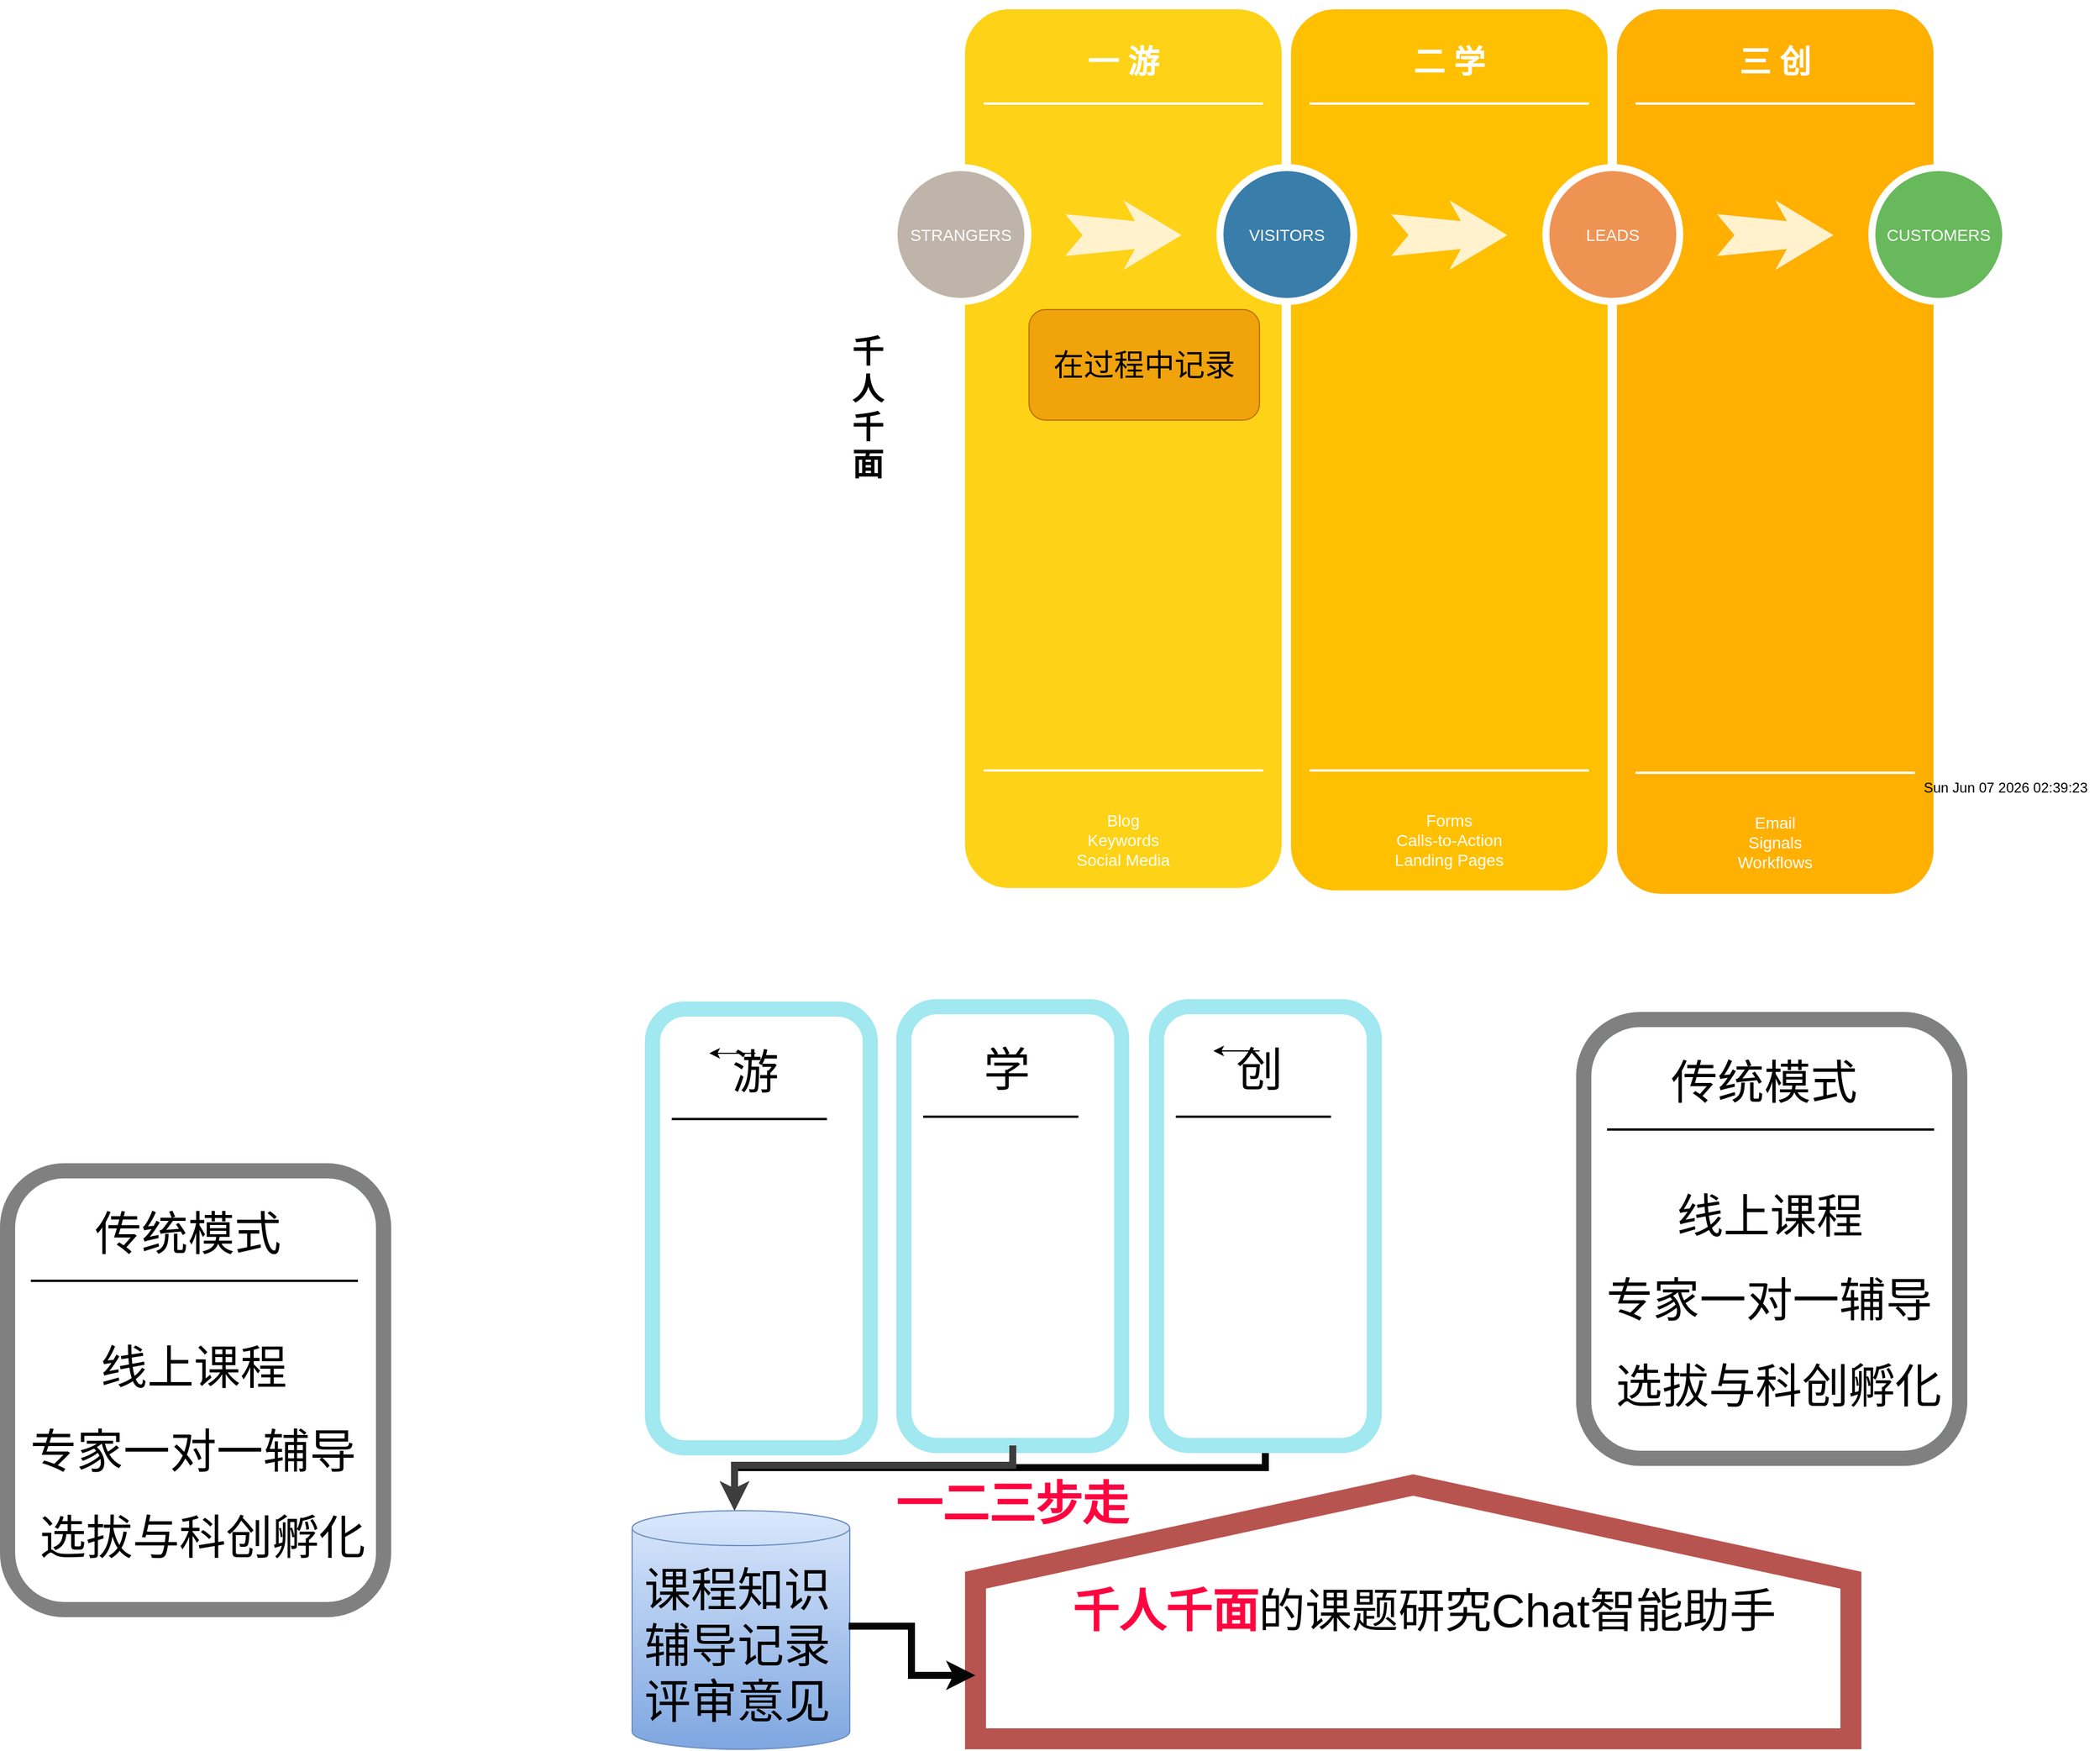 <mxfile version="21.3.7" type="github">
  <diagram name="Page-1" id="12e1b939-464a-85fe-373e-61e167be1490">
    <mxGraphModel dx="3260" dy="1270" grid="0" gridSize="10" guides="1" tooltips="1" connect="1" arrows="1" fold="1" page="0" pageScale="1.5" pageWidth="1169" pageHeight="826" background="#ffffff" math="0" shadow="0">
      <root>
        <mxCell id="0" />
        <mxCell id="1" parent="0" />
        <mxCell id="60da8b9f42644d3a-2" value="" style="whiteSpace=wrap;html=1;rounded=1;shadow=0;strokeWidth=8;fontSize=20;align=center;fillColor=#FED217;strokeColor=#FFFFFF;" parent="1" vertex="1">
          <mxGeometry x="316" y="405" width="280" height="763" as="geometry" />
        </mxCell>
        <mxCell id="60da8b9f42644d3a-3" value="一 游" style="text;html=1;strokeColor=none;fillColor=none;align=center;verticalAlign=middle;whiteSpace=wrap;rounded=0;shadow=0;fontSize=27;fontColor=#FFFFFF;fontStyle=1" parent="1" vertex="1">
          <mxGeometry x="316" y="425" width="280" height="60" as="geometry" />
        </mxCell>
        <mxCell id="60da8b9f42644d3a-4" value="Blog&lt;div&gt;Keywords&lt;/div&gt;&lt;div&gt;Social Media&lt;/div&gt;" style="text;html=1;strokeColor=none;fillColor=none;align=center;verticalAlign=middle;whiteSpace=wrap;rounded=0;shadow=0;fontSize=14;fontColor=#FFFFFF;" parent="1" vertex="1">
          <mxGeometry x="316" y="1078" width="280" height="90" as="geometry" />
        </mxCell>
        <mxCell id="60da8b9f42644d3a-6" value="" style="line;strokeWidth=2;html=1;rounded=0;shadow=0;fontSize=27;align=center;fillColor=none;strokeColor=#FFFFFF;" parent="1" vertex="1">
          <mxGeometry x="336" y="485" width="240" height="10" as="geometry" />
        </mxCell>
        <mxCell id="60da8b9f42644d3a-7" value="" style="line;strokeWidth=2;html=1;rounded=0;shadow=0;fontSize=27;align=center;fillColor=none;strokeColor=#FFFFFF;" parent="1" vertex="1">
          <mxGeometry x="336" y="1058" width="240" height="10" as="geometry" />
        </mxCell>
        <mxCell id="60da8b9f42644d3a-8" value="STRANGERS" style="ellipse;whiteSpace=wrap;html=1;rounded=0;shadow=0;strokeWidth=6;fontSize=14;align=center;fillColor=#BFB4A9;strokeColor=#FFFFFF;fontColor=#FFFFFF;" parent="1" vertex="1">
          <mxGeometry x="259" y="545" width="115" height="115" as="geometry" />
        </mxCell>
        <mxCell id="60da8b9f42644d3a-9" value="" style="html=1;shadow=0;dashed=0;align=center;verticalAlign=middle;shape=mxgraph.arrows2.stylisedArrow;dy=0.6;dx=40;notch=15;feather=0.4;rounded=0;strokeWidth=1;fontSize=27;strokeColor=none;fillColor=#fff2cc;" parent="1" vertex="1">
          <mxGeometry x="406" y="573" width="100" height="60" as="geometry" />
        </mxCell>
        <mxCell id="60da8b9f42644d3a-17" value="" style="whiteSpace=wrap;html=1;rounded=1;shadow=0;strokeWidth=8;fontSize=20;align=center;fillColor=#FFC001;strokeColor=#FFFFFF;" parent="1" vertex="1">
          <mxGeometry x="596" y="405" width="280" height="765" as="geometry" />
        </mxCell>
        <mxCell id="60da8b9f42644d3a-18" value="二 学" style="text;html=1;strokeColor=none;fillColor=none;align=center;verticalAlign=middle;whiteSpace=wrap;rounded=0;shadow=0;fontSize=27;fontColor=#FFFFFF;fontStyle=1" parent="1" vertex="1">
          <mxGeometry x="596" y="425" width="280" height="60" as="geometry" />
        </mxCell>
        <mxCell id="60da8b9f42644d3a-19" value="Forms&lt;div&gt;Calls-to-Action&lt;/div&gt;&lt;div&gt;Landing Pages&lt;/div&gt;" style="text;html=1;strokeColor=none;fillColor=none;align=center;verticalAlign=middle;whiteSpace=wrap;rounded=0;shadow=0;fontSize=14;fontColor=#FFFFFF;" parent="1" vertex="1">
          <mxGeometry x="596" y="1078" width="280" height="90" as="geometry" />
        </mxCell>
        <mxCell id="60da8b9f42644d3a-20" value="" style="line;strokeWidth=2;html=1;rounded=0;shadow=0;fontSize=27;align=center;fillColor=none;strokeColor=#FFFFFF;" parent="1" vertex="1">
          <mxGeometry x="616" y="485" width="240" height="10" as="geometry" />
        </mxCell>
        <mxCell id="60da8b9f42644d3a-21" value="" style="line;strokeWidth=2;html=1;rounded=0;shadow=0;fontSize=27;align=center;fillColor=none;strokeColor=#FFFFFF;" parent="1" vertex="1">
          <mxGeometry x="616" y="1058" width="240" height="10" as="geometry" />
        </mxCell>
        <mxCell id="60da8b9f42644d3a-22" value="VISITORS" style="ellipse;whiteSpace=wrap;html=1;rounded=0;shadow=0;strokeWidth=6;fontSize=14;align=center;fillColor=#397DAA;strokeColor=#FFFFFF;fontColor=#FFFFFF;" parent="1" vertex="1">
          <mxGeometry x="539" y="545" width="115" height="115" as="geometry" />
        </mxCell>
        <mxCell id="60da8b9f42644d3a-23" value="" style="html=1;shadow=0;dashed=0;align=center;verticalAlign=middle;shape=mxgraph.arrows2.stylisedArrow;dy=0.6;dx=40;notch=15;feather=0.4;rounded=0;strokeWidth=1;fontSize=27;strokeColor=none;fillColor=#fff2cc;" parent="1" vertex="1">
          <mxGeometry x="686" y="573" width="100" height="60" as="geometry" />
        </mxCell>
        <mxCell id="60da8b9f42644d3a-24" value="" style="whiteSpace=wrap;html=1;rounded=1;shadow=0;strokeWidth=8;fontSize=20;align=center;fillColor=#FFB001;strokeColor=#FFFFFF;" parent="1" vertex="1">
          <mxGeometry x="876" y="405" width="280" height="768" as="geometry" />
        </mxCell>
        <mxCell id="60da8b9f42644d3a-25" value="三 创" style="text;html=1;strokeColor=none;fillColor=none;align=center;verticalAlign=middle;whiteSpace=wrap;rounded=0;shadow=0;fontSize=27;fontColor=#FFFFFF;fontStyle=1" parent="1" vertex="1">
          <mxGeometry x="876" y="425" width="280" height="60" as="geometry" />
        </mxCell>
        <mxCell id="60da8b9f42644d3a-26" value="Email&lt;div&gt;Signals&lt;/div&gt;&lt;div&gt;Workflows&lt;/div&gt;" style="text;html=1;strokeColor=none;fillColor=none;align=center;verticalAlign=middle;whiteSpace=wrap;rounded=0;shadow=0;fontSize=14;fontColor=#FFFFFF;" parent="1" vertex="1">
          <mxGeometry x="876" y="1080" width="280" height="90" as="geometry" />
        </mxCell>
        <mxCell id="60da8b9f42644d3a-27" value="" style="line;strokeWidth=2;html=1;rounded=0;shadow=0;fontSize=27;align=center;fillColor=none;strokeColor=#FFFFFF;" parent="1" vertex="1">
          <mxGeometry x="896" y="485" width="240" height="10" as="geometry" />
        </mxCell>
        <mxCell id="60da8b9f42644d3a-28" value="" style="line;strokeWidth=2;html=1;rounded=0;shadow=0;fontSize=27;align=center;fillColor=none;strokeColor=#FFFFFF;" parent="1" vertex="1">
          <mxGeometry x="896" y="1060" width="240" height="10" as="geometry" />
        </mxCell>
        <mxCell id="60da8b9f42644d3a-29" value="LEADS" style="ellipse;whiteSpace=wrap;html=1;rounded=0;shadow=0;strokeWidth=6;fontSize=14;align=center;fillColor=#EF9353;strokeColor=#FFFFFF;fontColor=#FFFFFF;" parent="1" vertex="1">
          <mxGeometry x="819" y="545" width="115" height="115" as="geometry" />
        </mxCell>
        <mxCell id="60da8b9f42644d3a-30" value="" style="html=1;shadow=0;dashed=0;align=center;verticalAlign=middle;shape=mxgraph.arrows2.stylisedArrow;dy=0.6;dx=40;notch=15;feather=0.4;rounded=0;strokeWidth=1;fontSize=27;strokeColor=none;fillColor=#fff2cc;" parent="1" vertex="1">
          <mxGeometry x="966" y="573" width="100" height="60" as="geometry" />
        </mxCell>
        <mxCell id="60da8b9f42644d3a-36" value="CUSTOMERS" style="ellipse;whiteSpace=wrap;html=1;rounded=0;shadow=0;strokeWidth=6;fontSize=14;align=center;fillColor=#68B85C;strokeColor=#FFFFFF;fontColor=#FFFFFF;" parent="1" vertex="1">
          <mxGeometry x="1099" y="545" width="115" height="115" as="geometry" />
        </mxCell>
        <mxCell id="EoCp6PLpBEQuX3Ejc1bh-1" value="千&lt;br&gt;人&lt;br&gt;千&lt;br&gt;面" style="text;html=1;strokeColor=none;fillColor=none;align=center;verticalAlign=middle;whiteSpace=wrap;rounded=0;shadow=0;fontSize=27;fontColor=#000000;fontStyle=1" vertex="1" parent="1">
          <mxGeometry x="162" y="600" width="149" height="303" as="geometry" />
        </mxCell>
        <mxCell id="EoCp6PLpBEQuX3Ejc1bh-2" value="&lt;font style=&quot;font-size: 26px;&quot;&gt;在过程中记录&lt;/font&gt;" style="rounded=1;whiteSpace=wrap;html=1;fillColor=#f0a30a;fontColor=#000000;strokeColor=#BD7000;" vertex="1" parent="1">
          <mxGeometry x="375" y="667" width="198" height="95" as="geometry" />
        </mxCell>
        <UserObject label="%date{ddd mmm dd yyyy HH:MM:ss}%" placeholders="1" id="EoCp6PLpBEQuX3Ejc1bh-3">
          <mxCell style="text;html=1;strokeColor=none;fillColor=none;align=center;verticalAlign=middle;whiteSpace=wrap;overflow=hidden;" vertex="1" parent="1">
            <mxGeometry x="1134" y="1068" width="160" height="20" as="geometry" />
          </mxCell>
        </UserObject>
        <mxCell id="EoCp6PLpBEQuX3Ejc1bh-15" value="" style="group" vertex="1" connectable="0" parent="1">
          <mxGeometry x="-505" y="1407" width="331.5" height="377" as="geometry" />
        </mxCell>
        <mxCell id="EoCp6PLpBEQuX3Ejc1bh-13" value="" style="rounded=1;whiteSpace=wrap;html=1;fillColor=none;strokeColor=#A1E8F0;strokeWidth=13;" vertex="1" parent="EoCp6PLpBEQuX3Ejc1bh-15">
          <mxGeometry x="2.5" width="323" height="377" as="geometry" />
        </mxCell>
        <mxCell id="EoCp6PLpBEQuX3Ejc1bh-4" value="" style="rounded=1;whiteSpace=wrap;html=1;fillColor=none;strokeColor=#808080;strokeWidth=13;" vertex="1" parent="EoCp6PLpBEQuX3Ejc1bh-15">
          <mxGeometry x="2.5" width="323" height="377" as="geometry" />
        </mxCell>
        <mxCell id="EoCp6PLpBEQuX3Ejc1bh-6" value="&lt;font color=&quot;#000000&quot; style=&quot;font-size: 40px;&quot;&gt;线上课程&lt;/font&gt;" style="text;html=1;strokeColor=none;fillColor=none;align=center;verticalAlign=middle;whiteSpace=wrap;rounded=0;strokeWidth=43;" vertex="1" parent="EoCp6PLpBEQuX3Ejc1bh-15">
          <mxGeometry x="66.5" y="153" width="191" height="30" as="geometry" />
        </mxCell>
        <mxCell id="EoCp6PLpBEQuX3Ejc1bh-7" value="&lt;font color=&quot;#000000&quot; style=&quot;font-size: 40px;&quot;&gt;专家一对一辅导&lt;/font&gt;" style="text;html=1;strokeColor=none;fillColor=none;align=center;verticalAlign=middle;whiteSpace=wrap;rounded=0;strokeWidth=43;" vertex="1" parent="EoCp6PLpBEQuX3Ejc1bh-15">
          <mxGeometry y="225" width="324" height="30" as="geometry" />
        </mxCell>
        <mxCell id="EoCp6PLpBEQuX3Ejc1bh-9" value="&lt;font color=&quot;#000000&quot; style=&quot;font-size: 40px;&quot;&gt;选拔与科创孵化&lt;/font&gt;" style="text;html=1;strokeColor=none;fillColor=none;align=center;verticalAlign=middle;whiteSpace=wrap;rounded=0;strokeWidth=43;" vertex="1" parent="EoCp6PLpBEQuX3Ejc1bh-15">
          <mxGeometry x="7.5" y="299" width="324" height="30" as="geometry" />
        </mxCell>
        <mxCell id="EoCp6PLpBEQuX3Ejc1bh-11" value="" style="line;strokeWidth=2;html=1;rounded=0;shadow=0;fontSize=27;align=center;strokeColor=#050505;" vertex="1" parent="EoCp6PLpBEQuX3Ejc1bh-15">
          <mxGeometry x="22.5" y="86" width="281" height="17" as="geometry" />
        </mxCell>
        <mxCell id="EoCp6PLpBEQuX3Ejc1bh-14" value="&lt;font color=&quot;#000000&quot; style=&quot;font-size: 40px;&quot;&gt;传统模式&lt;/font&gt;" style="text;html=1;strokeColor=none;fillColor=none;align=center;verticalAlign=middle;whiteSpace=wrap;rounded=0;strokeWidth=43;" vertex="1" parent="EoCp6PLpBEQuX3Ejc1bh-15">
          <mxGeometry x="61.5" y="38" width="191" height="30" as="geometry" />
        </mxCell>
        <mxCell id="EoCp6PLpBEQuX3Ejc1bh-53" value="&lt;font color=&quot;#ff053f&quot; style=&quot;font-size: 40px;&quot;&gt;&lt;b style=&quot;&quot;&gt;一二三步走&lt;/b&gt;&lt;/font&gt;" style="text;html=1;strokeColor=none;fillColor=none;align=center;verticalAlign=middle;whiteSpace=wrap;rounded=0;strokeWidth=43;" vertex="1" parent="1">
          <mxGeometry x="187" y="1677" width="347" height="30" as="geometry" />
        </mxCell>
        <mxCell id="EoCp6PLpBEQuX3Ejc1bh-54" value="" style="shape=offPageConnector;whiteSpace=wrap;html=1;rotation=-180;fillColor=none;strokeWidth=18;strokeColor=#b85450;gradientColor=default;" vertex="1" parent="1">
          <mxGeometry x="329" y="1677" width="752" height="218" as="geometry" />
        </mxCell>
        <mxCell id="EoCp6PLpBEQuX3Ejc1bh-55" value="&lt;font color=&quot;#ff053f&quot; style=&quot;font-size: 40px;&quot;&gt;&lt;b&gt;千人千面&lt;/b&gt;&lt;/font&gt;&lt;font color=&quot;#000000&quot; style=&quot;font-size: 40px;&quot;&gt;的课题研究Chat智能助手&lt;/font&gt;" style="text;html=1;strokeColor=none;fillColor=none;align=center;verticalAlign=middle;whiteSpace=wrap;rounded=0;strokeWidth=43;" vertex="1" parent="1">
          <mxGeometry x="399" y="1769" width="631" height="30" as="geometry" />
        </mxCell>
        <mxCell id="EoCp6PLpBEQuX3Ejc1bh-58" value="" style="group" vertex="1" connectable="0" parent="1">
          <mxGeometry x="849" y="1277" width="331.5" height="377" as="geometry" />
        </mxCell>
        <mxCell id="EoCp6PLpBEQuX3Ejc1bh-59" value="" style="rounded=1;whiteSpace=wrap;html=1;fillColor=none;strokeColor=#A1E8F0;strokeWidth=13;" vertex="1" parent="EoCp6PLpBEQuX3Ejc1bh-58">
          <mxGeometry x="2.5" width="323" height="377" as="geometry" />
        </mxCell>
        <mxCell id="EoCp6PLpBEQuX3Ejc1bh-60" value="" style="rounded=1;whiteSpace=wrap;html=1;fillColor=none;strokeColor=#808080;strokeWidth=13;" vertex="1" parent="EoCp6PLpBEQuX3Ejc1bh-58">
          <mxGeometry x="2.5" width="323" height="377" as="geometry" />
        </mxCell>
        <mxCell id="EoCp6PLpBEQuX3Ejc1bh-61" value="&lt;font color=&quot;#000000&quot; style=&quot;font-size: 40px;&quot;&gt;线上课程&lt;/font&gt;" style="text;html=1;strokeColor=none;fillColor=none;align=center;verticalAlign=middle;whiteSpace=wrap;rounded=0;strokeWidth=43;" vertex="1" parent="EoCp6PLpBEQuX3Ejc1bh-58">
          <mxGeometry x="66.5" y="153" width="191" height="30" as="geometry" />
        </mxCell>
        <mxCell id="EoCp6PLpBEQuX3Ejc1bh-62" value="&lt;font color=&quot;#000000&quot; style=&quot;font-size: 40px;&quot;&gt;专家一对一辅导&lt;/font&gt;" style="text;html=1;strokeColor=none;fillColor=none;align=center;verticalAlign=middle;whiteSpace=wrap;rounded=0;strokeWidth=43;" vertex="1" parent="EoCp6PLpBEQuX3Ejc1bh-58">
          <mxGeometry y="225" width="324" height="30" as="geometry" />
        </mxCell>
        <mxCell id="EoCp6PLpBEQuX3Ejc1bh-63" value="&lt;font color=&quot;#000000&quot; style=&quot;font-size: 40px;&quot;&gt;选拔与科创孵化&lt;/font&gt;" style="text;html=1;strokeColor=none;fillColor=none;align=center;verticalAlign=middle;whiteSpace=wrap;rounded=0;strokeWidth=43;" vertex="1" parent="EoCp6PLpBEQuX3Ejc1bh-58">
          <mxGeometry x="7.5" y="299" width="324" height="30" as="geometry" />
        </mxCell>
        <mxCell id="EoCp6PLpBEQuX3Ejc1bh-64" value="" style="line;strokeWidth=2;html=1;rounded=0;shadow=0;fontSize=27;align=center;strokeColor=#050505;" vertex="1" parent="EoCp6PLpBEQuX3Ejc1bh-58">
          <mxGeometry x="22.5" y="86" width="281" height="17" as="geometry" />
        </mxCell>
        <mxCell id="EoCp6PLpBEQuX3Ejc1bh-65" value="&lt;font color=&quot;#000000&quot; style=&quot;font-size: 40px;&quot;&gt;传统模式&lt;/font&gt;" style="text;html=1;strokeColor=none;fillColor=none;align=center;verticalAlign=middle;whiteSpace=wrap;rounded=0;strokeWidth=43;" vertex="1" parent="EoCp6PLpBEQuX3Ejc1bh-58">
          <mxGeometry x="61.5" y="38" width="191" height="30" as="geometry" />
        </mxCell>
        <mxCell id="EoCp6PLpBEQuX3Ejc1bh-40" value="" style="group" vertex="1" connectable="0" parent="1">
          <mxGeometry x="265.4" y="1266" width="275" height="379" as="geometry" />
        </mxCell>
        <mxCell id="EoCp6PLpBEQuX3Ejc1bh-41" value="" style="rounded=1;whiteSpace=wrap;html=1;fillColor=none;strokeColor=#A1E8F0;strokeWidth=13;" vertex="1" parent="EoCp6PLpBEQuX3Ejc1bh-40">
          <mxGeometry x="2.078" width="187.114" height="377" as="geometry" />
        </mxCell>
        <mxCell id="EoCp6PLpBEQuX3Ejc1bh-42" value="" style="line;strokeWidth=2;html=1;rounded=0;shadow=0;fontSize=27;align=center;strokeColor=#050505;" vertex="1" parent="EoCp6PLpBEQuX3Ejc1bh-40">
          <mxGeometry x="18.661" y="86" width="133.313" height="17" as="geometry" />
        </mxCell>
        <mxCell id="EoCp6PLpBEQuX3Ejc1bh-43" value="&lt;font color=&quot;#000000&quot; style=&quot;font-size: 40px;&quot;&gt;学&lt;/font&gt;" style="text;html=1;strokeColor=none;fillColor=none;align=center;verticalAlign=middle;whiteSpace=wrap;rounded=0;strokeWidth=43;" vertex="1" parent="EoCp6PLpBEQuX3Ejc1bh-40">
          <mxGeometry x="11.371" y="38" width="158.446" height="30" as="geometry" />
        </mxCell>
        <mxCell id="EoCp6PLpBEQuX3Ejc1bh-16" value="" style="group" vertex="1" connectable="0" parent="EoCp6PLpBEQuX3Ejc1bh-40">
          <mxGeometry x="-216" y="2" width="275" height="377" as="geometry" />
        </mxCell>
        <mxCell id="EoCp6PLpBEQuX3Ejc1bh-17" value="" style="rounded=1;whiteSpace=wrap;html=1;fillColor=none;strokeColor=#A1E8F0;strokeWidth=13;" vertex="1" parent="EoCp6PLpBEQuX3Ejc1bh-16">
          <mxGeometry x="2.078" width="187.114" height="377" as="geometry" />
        </mxCell>
        <mxCell id="EoCp6PLpBEQuX3Ejc1bh-22" value="" style="line;strokeWidth=2;html=1;rounded=0;shadow=0;fontSize=27;align=center;strokeColor=#050505;" vertex="1" parent="EoCp6PLpBEQuX3Ejc1bh-16">
          <mxGeometry x="18.661" y="86" width="133.313" height="17" as="geometry" />
        </mxCell>
        <mxCell id="EoCp6PLpBEQuX3Ejc1bh-23" value="&lt;font color=&quot;#000000&quot; style=&quot;font-size: 40px;&quot;&gt;游&lt;/font&gt;" style="text;html=1;strokeColor=none;fillColor=none;align=center;verticalAlign=middle;whiteSpace=wrap;rounded=0;strokeWidth=43;" vertex="1" parent="EoCp6PLpBEQuX3Ejc1bh-16">
          <mxGeometry x="11.371" y="38" width="158.446" height="30" as="geometry" />
        </mxCell>
        <mxCell id="EoCp6PLpBEQuX3Ejc1bh-39" style="edgeStyle=orthogonalEdgeStyle;rounded=0;orthogonalLoop=1;jettySize=auto;html=1;exitX=0.5;exitY=0;exitDx=0;exitDy=0;entryX=0.25;entryY=0;entryDx=0;entryDy=0;" edge="1" parent="EoCp6PLpBEQuX3Ejc1bh-16" source="EoCp6PLpBEQuX3Ejc1bh-23" target="EoCp6PLpBEQuX3Ejc1bh-23">
          <mxGeometry relative="1" as="geometry" />
        </mxCell>
        <mxCell id="EoCp6PLpBEQuX3Ejc1bh-68" style="edgeStyle=orthogonalEdgeStyle;rounded=0;orthogonalLoop=1;jettySize=auto;html=1;exitX=0.5;exitY=1;exitDx=0;exitDy=0;strokeColor=#050505;strokeWidth=6;" edge="1" parent="1" source="EoCp6PLpBEQuX3Ejc1bh-46" target="EoCp6PLpBEQuX3Ejc1bh-56">
          <mxGeometry relative="1" as="geometry">
            <mxPoint x="163" y="1675" as="targetPoint" />
            <Array as="points">
              <mxPoint x="578" y="1662" />
              <mxPoint x="122" y="1662" />
            </Array>
          </mxGeometry>
        </mxCell>
        <mxCell id="EoCp6PLpBEQuX3Ejc1bh-46" value="" style="rounded=1;whiteSpace=wrap;html=1;fillColor=none;strokeColor=#A1E8F0;strokeWidth=13;" vertex="1" parent="1">
          <mxGeometry x="484.478" y="1266" width="187.114" height="377" as="geometry" />
        </mxCell>
        <mxCell id="EoCp6PLpBEQuX3Ejc1bh-47" value="" style="line;strokeWidth=2;html=1;rounded=0;shadow=0;fontSize=27;align=center;strokeColor=#050505;" vertex="1" parent="1">
          <mxGeometry x="501.061" y="1352" width="133.313" height="17" as="geometry" />
        </mxCell>
        <mxCell id="EoCp6PLpBEQuX3Ejc1bh-48" value="&lt;font color=&quot;#000000&quot; style=&quot;font-size: 40px;&quot;&gt;创&lt;/font&gt;" style="text;html=1;strokeColor=none;fillColor=none;align=center;verticalAlign=middle;whiteSpace=wrap;rounded=0;strokeWidth=43;" vertex="1" parent="1">
          <mxGeometry x="493.771" y="1304" width="158.446" height="30" as="geometry" />
        </mxCell>
        <mxCell id="EoCp6PLpBEQuX3Ejc1bh-49" style="edgeStyle=orthogonalEdgeStyle;rounded=0;orthogonalLoop=1;jettySize=auto;html=1;exitX=0.5;exitY=0;exitDx=0;exitDy=0;entryX=0.25;entryY=0;entryDx=0;entryDy=0;" edge="1" parent="1" source="EoCp6PLpBEQuX3Ejc1bh-48" target="EoCp6PLpBEQuX3Ejc1bh-48">
          <mxGeometry relative="1" as="geometry" />
        </mxCell>
        <mxCell id="EoCp6PLpBEQuX3Ejc1bh-66" style="edgeStyle=orthogonalEdgeStyle;rounded=0;orthogonalLoop=1;jettySize=auto;html=1;exitX=0.5;exitY=1;exitDx=0;exitDy=0;strokeWidth=6;strokeColor=#3D3D3D;" edge="1" parent="1" source="EoCp6PLpBEQuX3Ejc1bh-41" target="EoCp6PLpBEQuX3Ejc1bh-56">
          <mxGeometry relative="1" as="geometry">
            <Array as="points">
              <mxPoint x="361" y="1660" />
              <mxPoint x="122" y="1660" />
            </Array>
          </mxGeometry>
        </mxCell>
        <mxCell id="EoCp6PLpBEQuX3Ejc1bh-70" value="" style="group" vertex="1" connectable="0" parent="1">
          <mxGeometry x="29" y="1699" width="192" height="205" as="geometry" />
        </mxCell>
        <mxCell id="EoCp6PLpBEQuX3Ejc1bh-56" value="" style="shape=cylinder3;whiteSpace=wrap;html=1;boundedLbl=1;backgroundOutline=1;size=15;fillColor=#dae8fc;gradientColor=#7ea6e0;strokeColor=#6c8ebf;" vertex="1" parent="EoCp6PLpBEQuX3Ejc1bh-70">
          <mxGeometry x="5" width="187" height="205" as="geometry" />
        </mxCell>
        <mxCell id="EoCp6PLpBEQuX3Ejc1bh-69" value="&lt;font color=&quot;#000000&quot;&gt;&lt;span style=&quot;font-size: 40px;&quot;&gt;课程知识&lt;br&gt;辅导记录&lt;br&gt;评审意见&lt;br&gt;&lt;/span&gt;&lt;/font&gt;" style="text;html=1;strokeColor=none;fillColor=none;align=center;verticalAlign=middle;whiteSpace=wrap;rounded=0;strokeWidth=43;" vertex="1" parent="EoCp6PLpBEQuX3Ejc1bh-70">
          <mxGeometry y="99.263" width="191" height="32.368" as="geometry" />
        </mxCell>
        <mxCell id="EoCp6PLpBEQuX3Ejc1bh-71" style="edgeStyle=orthogonalEdgeStyle;rounded=0;orthogonalLoop=1;jettySize=auto;html=1;exitX=1;exitY=0;exitDx=0;exitDy=0;strokeColor=#050505;strokeWidth=6;entryX=1;entryY=0.25;entryDx=0;entryDy=0;" edge="1" parent="1" source="EoCp6PLpBEQuX3Ejc1bh-69" target="EoCp6PLpBEQuX3Ejc1bh-54">
          <mxGeometry relative="1" as="geometry">
            <mxPoint x="320" y="1797" as="targetPoint" />
            <Array as="points">
              <mxPoint x="274" y="1798" />
              <mxPoint x="274" y="1840" />
            </Array>
          </mxGeometry>
        </mxCell>
      </root>
    </mxGraphModel>
  </diagram>
</mxfile>
